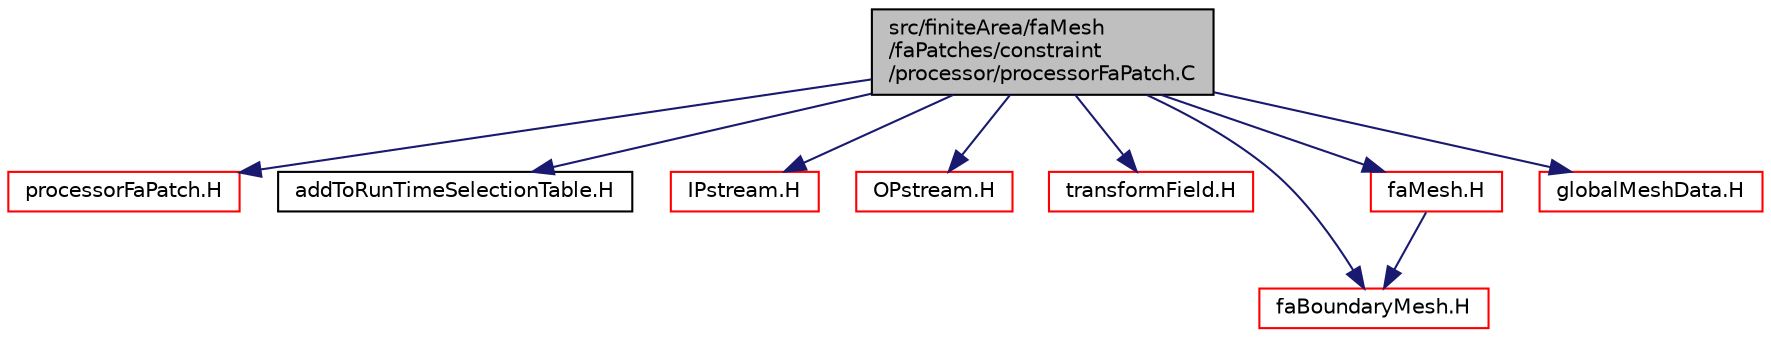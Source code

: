 digraph "src/finiteArea/faMesh/faPatches/constraint/processor/processorFaPatch.C"
{
  bgcolor="transparent";
  edge [fontname="Helvetica",fontsize="10",labelfontname="Helvetica",labelfontsize="10"];
  node [fontname="Helvetica",fontsize="10",shape=record];
  Node1 [label="src/finiteArea/faMesh\l/faPatches/constraint\l/processor/processorFaPatch.C",height=0.2,width=0.4,color="black", fillcolor="grey75", style="filled" fontcolor="black"];
  Node1 -> Node2 [color="midnightblue",fontsize="10",style="solid",fontname="Helvetica"];
  Node2 [label="processorFaPatch.H",height=0.2,width=0.4,color="red",URL="$processorFaPatch_8H.html"];
  Node1 -> Node3 [color="midnightblue",fontsize="10",style="solid",fontname="Helvetica"];
  Node3 [label="addToRunTimeSelectionTable.H",height=0.2,width=0.4,color="black",URL="$addToRunTimeSelectionTable_8H.html",tooltip="Macros for easy insertion into run-time selection tables. "];
  Node1 -> Node4 [color="midnightblue",fontsize="10",style="solid",fontname="Helvetica"];
  Node4 [label="IPstream.H",height=0.2,width=0.4,color="red",URL="$IPstream_8H.html"];
  Node1 -> Node5 [color="midnightblue",fontsize="10",style="solid",fontname="Helvetica"];
  Node5 [label="OPstream.H",height=0.2,width=0.4,color="red",URL="$OPstream_8H.html"];
  Node1 -> Node6 [color="midnightblue",fontsize="10",style="solid",fontname="Helvetica"];
  Node6 [label="transformField.H",height=0.2,width=0.4,color="red",URL="$transformField_8H.html",tooltip="Spatial transformation functions for primitive fields. "];
  Node1 -> Node7 [color="midnightblue",fontsize="10",style="solid",fontname="Helvetica"];
  Node7 [label="faBoundaryMesh.H",height=0.2,width=0.4,color="red",URL="$faBoundaryMesh_8H.html"];
  Node1 -> Node8 [color="midnightblue",fontsize="10",style="solid",fontname="Helvetica"];
  Node8 [label="faMesh.H",height=0.2,width=0.4,color="red",URL="$faMesh_8H.html"];
  Node8 -> Node7 [color="midnightblue",fontsize="10",style="solid",fontname="Helvetica"];
  Node1 -> Node9 [color="midnightblue",fontsize="10",style="solid",fontname="Helvetica"];
  Node9 [label="globalMeshData.H",height=0.2,width=0.4,color="red",URL="$globalMeshData_8H.html"];
}
